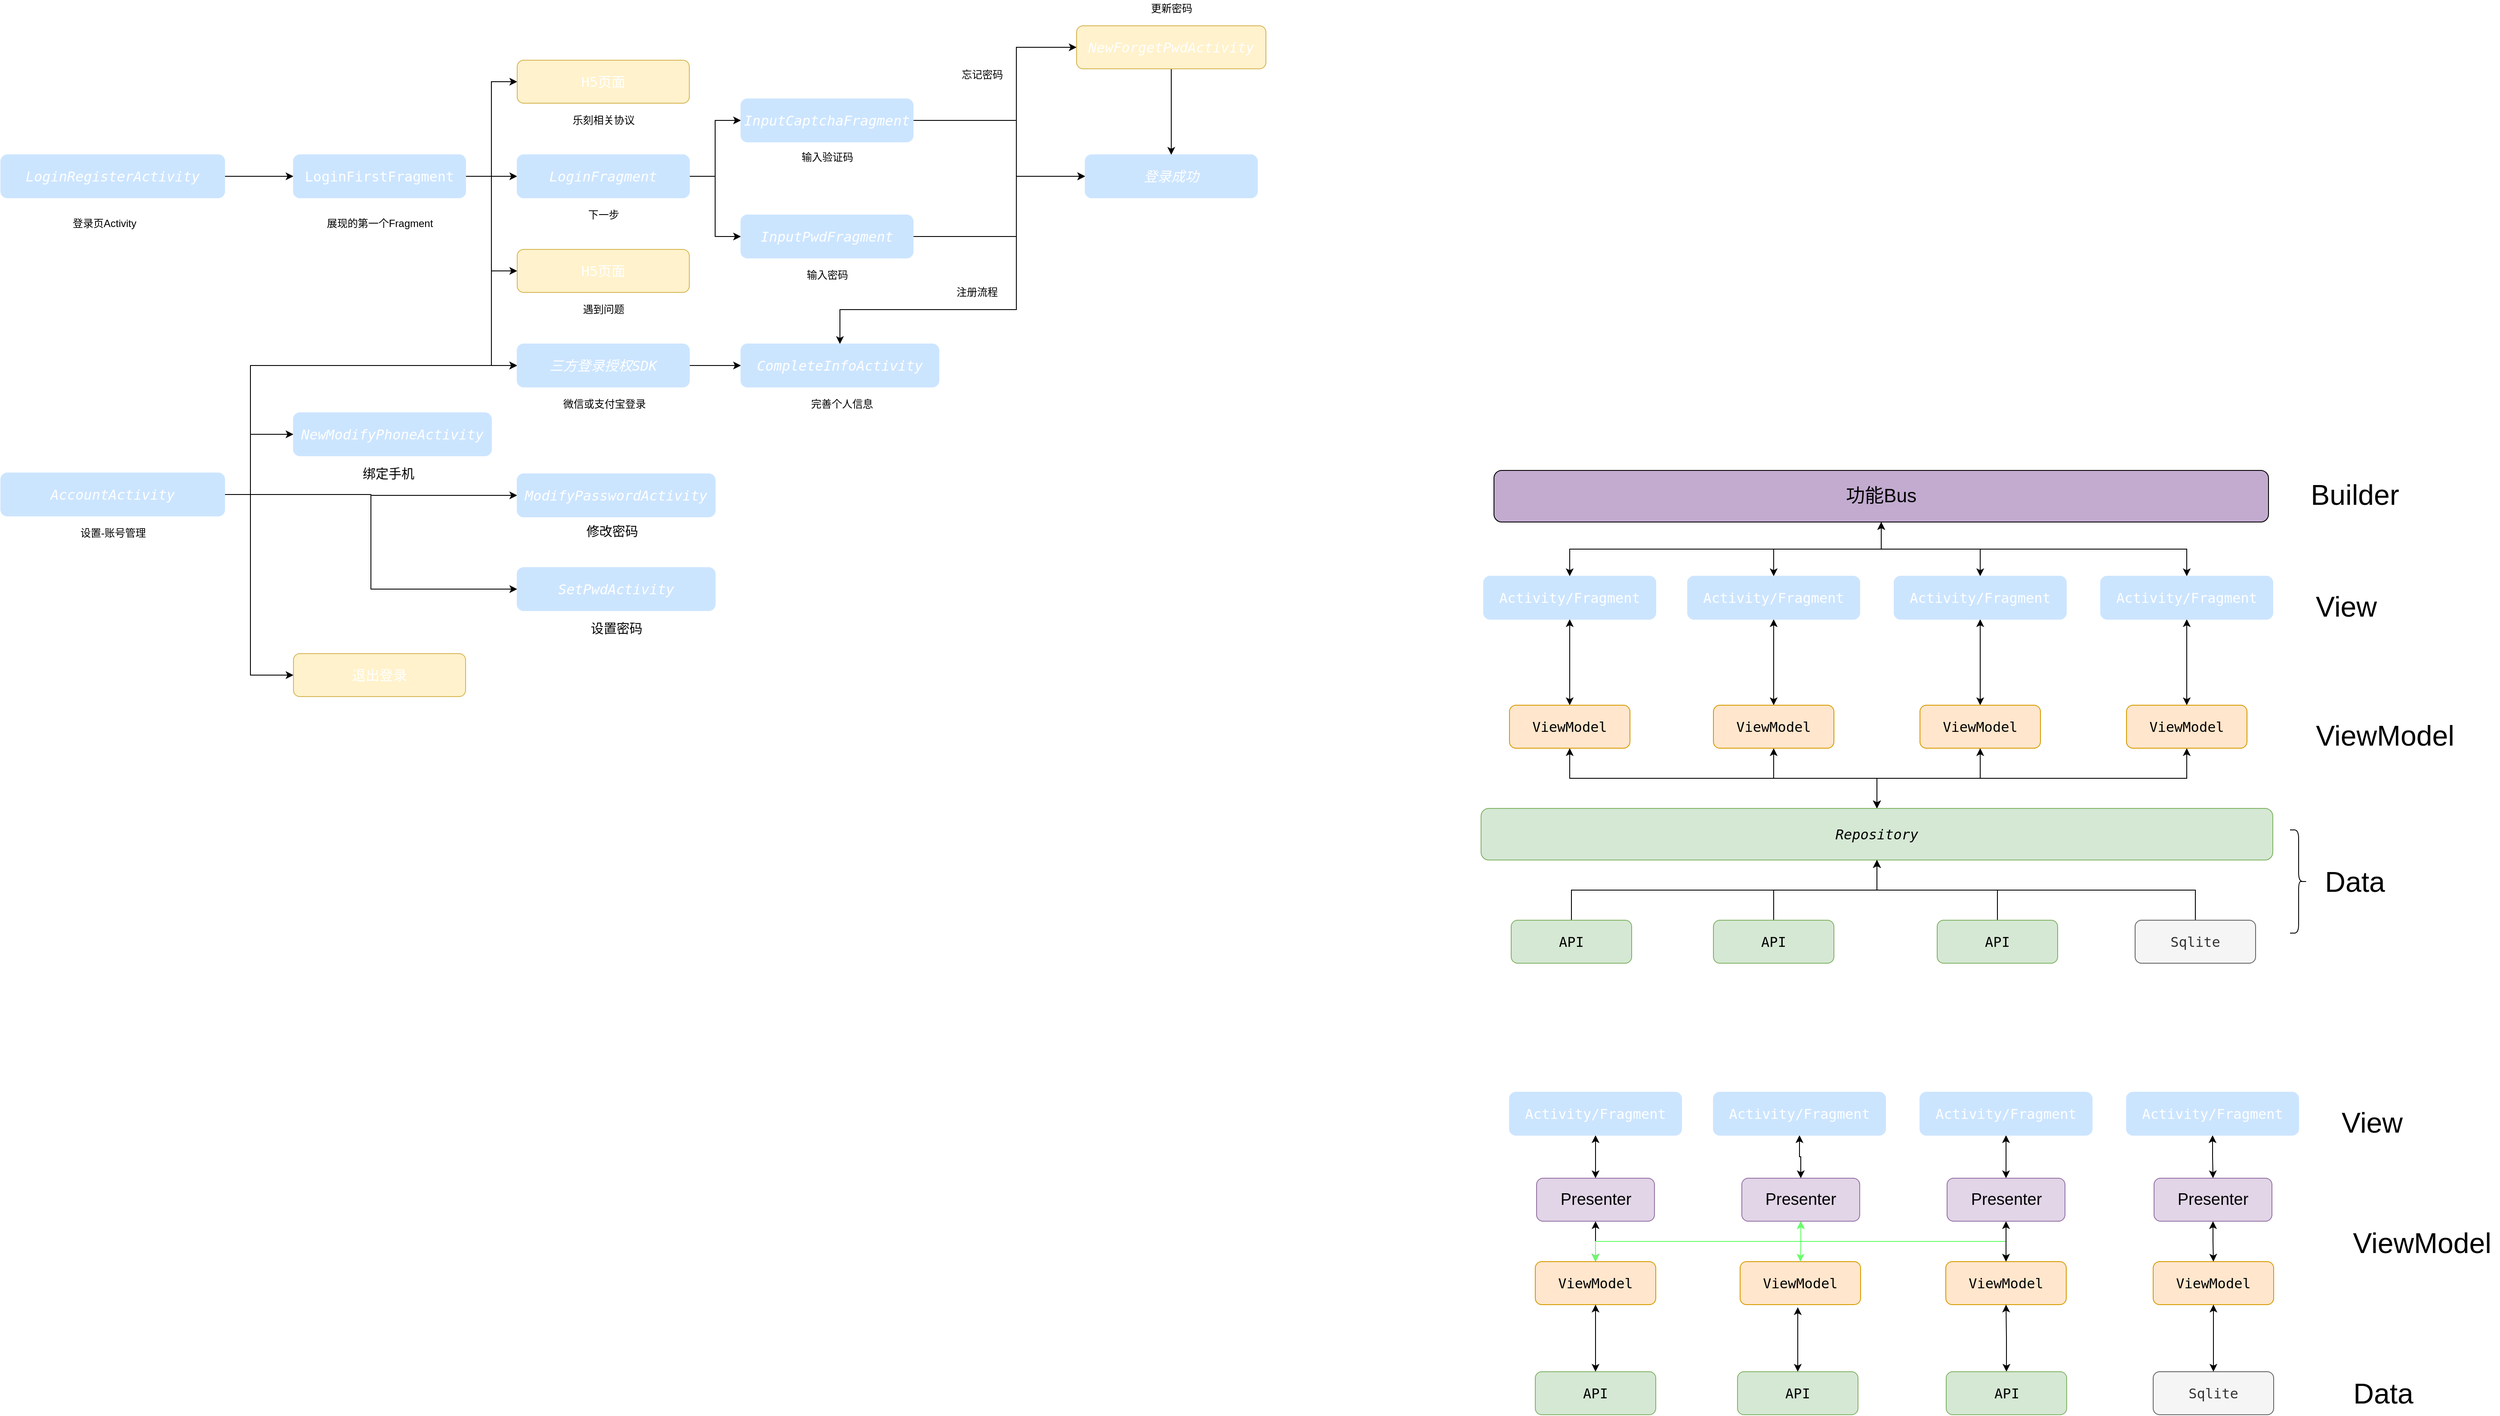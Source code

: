 <mxfile version="14.8.4" type="github">
  <diagram id="nYQA_SCFP9z7AsmTdMuE" name="第 1 页">
    <mxGraphModel dx="1977" dy="1288" grid="1" gridSize="10" guides="1" tooltips="1" connect="1" arrows="1" fold="1" page="1" pageScale="1" pageWidth="3300" pageHeight="2339" math="0" shadow="0">
      <root>
        <mxCell id="0" />
        <mxCell id="1" parent="0" />
        <mxCell id="pK-iJ0P--daHXMUOZHyA-3" style="edgeStyle=orthogonalEdgeStyle;rounded=0;orthogonalLoop=1;jettySize=auto;html=1;exitX=1;exitY=0.5;exitDx=0;exitDy=0;fontColor=#FFFFFF;" parent="1" source="pK-iJ0P--daHXMUOZHyA-1" target="pK-iJ0P--daHXMUOZHyA-2" edge="1">
          <mxGeometry relative="1" as="geometry" />
        </mxCell>
        <mxCell id="pK-iJ0P--daHXMUOZHyA-1" value="&lt;pre style=&quot;font-family: menlo, monospace; font-size: 12pt;&quot;&gt;&lt;span style=&quot;font-style: italic;&quot;&gt;LoginRegisterActivity&lt;/span&gt;&lt;/pre&gt;" style="rounded=1;whiteSpace=wrap;html=1;fillColor=#cce5ff;fontColor=#FFFFFF;labelBackgroundColor=none;strokeColor=#CCE5FF;" parent="1" vertex="1">
          <mxGeometry x="220" y="490" width="260" height="50" as="geometry" />
        </mxCell>
        <mxCell id="pK-iJ0P--daHXMUOZHyA-9" style="edgeStyle=orthogonalEdgeStyle;rounded=0;orthogonalLoop=1;jettySize=auto;html=1;exitX=1;exitY=0.5;exitDx=0;exitDy=0;entryX=0;entryY=0.5;entryDx=0;entryDy=0;fontColor=#000000;" parent="1" source="pK-iJ0P--daHXMUOZHyA-2" target="pK-iJ0P--daHXMUOZHyA-6" edge="1">
          <mxGeometry relative="1" as="geometry" />
        </mxCell>
        <mxCell id="pK-iJ0P--daHXMUOZHyA-10" style="edgeStyle=orthogonalEdgeStyle;rounded=0;orthogonalLoop=1;jettySize=auto;html=1;exitX=1;exitY=0.5;exitDx=0;exitDy=0;entryX=0;entryY=0.5;entryDx=0;entryDy=0;fontColor=#000000;" parent="1" source="pK-iJ0P--daHXMUOZHyA-2" target="pK-iJ0P--daHXMUOZHyA-7" edge="1">
          <mxGeometry relative="1" as="geometry" />
        </mxCell>
        <mxCell id="pK-iJ0P--daHXMUOZHyA-11" style="edgeStyle=orthogonalEdgeStyle;rounded=0;orthogonalLoop=1;jettySize=auto;html=1;exitX=1;exitY=0.5;exitDx=0;exitDy=0;entryX=0;entryY=0.5;entryDx=0;entryDy=0;fontColor=#000000;" parent="1" source="pK-iJ0P--daHXMUOZHyA-2" target="pK-iJ0P--daHXMUOZHyA-8" edge="1">
          <mxGeometry relative="1" as="geometry" />
        </mxCell>
        <mxCell id="pK-iJ0P--daHXMUOZHyA-42" style="edgeStyle=orthogonalEdgeStyle;rounded=0;orthogonalLoop=1;jettySize=auto;html=1;exitX=1;exitY=0.5;exitDx=0;exitDy=0;entryX=0;entryY=0.5;entryDx=0;entryDy=0;fontSize=15;fontColor=#000000;" parent="1" source="pK-iJ0P--daHXMUOZHyA-2" target="pK-iJ0P--daHXMUOZHyA-38" edge="1">
          <mxGeometry relative="1" as="geometry" />
        </mxCell>
        <mxCell id="pK-iJ0P--daHXMUOZHyA-2" value="&lt;pre style=&quot;font-family: menlo, monospace; font-size: 12pt;&quot;&gt;LoginFirstFragment&lt;/pre&gt;" style="rounded=1;whiteSpace=wrap;html=1;labelBackgroundColor=none;fontColor=#FFFFFF;fillColor=#CCE5FF;strokeColor=#CCE5FF;" parent="1" vertex="1">
          <mxGeometry x="560" y="490" width="200" height="50" as="geometry" />
        </mxCell>
        <mxCell id="pK-iJ0P--daHXMUOZHyA-4" value="&lt;font color=&quot;#000000&quot;&gt;登录页Activity&lt;/font&gt;" style="text;html=1;align=center;verticalAlign=middle;resizable=0;points=[];autosize=1;strokeColor=none;fontColor=#FFFFFF;" parent="1" vertex="1">
          <mxGeometry x="295" y="560" width="90" height="20" as="geometry" />
        </mxCell>
        <mxCell id="pK-iJ0P--daHXMUOZHyA-5" value="展现的第一个Fragment&lt;br&gt;" style="text;html=1;align=center;verticalAlign=middle;resizable=0;points=[];autosize=1;strokeColor=none;" parent="1" vertex="1">
          <mxGeometry x="590" y="560" width="140" height="20" as="geometry" />
        </mxCell>
        <mxCell id="pK-iJ0P--daHXMUOZHyA-6" value="&lt;pre style=&quot;font-family: &amp;#34;menlo&amp;#34; , monospace ; font-size: 12pt&quot;&gt;H5页面&lt;/pre&gt;" style="rounded=1;whiteSpace=wrap;html=1;fillColor=#fff2cc;strokeColor=#d6b656;labelBackgroundColor=none;fontColor=#FFFFFF;" parent="1" vertex="1">
          <mxGeometry x="820" y="380" width="200" height="50" as="geometry" />
        </mxCell>
        <mxCell id="pK-iJ0P--daHXMUOZHyA-20" style="edgeStyle=orthogonalEdgeStyle;rounded=0;orthogonalLoop=1;jettySize=auto;html=1;exitX=1;exitY=0.5;exitDx=0;exitDy=0;entryX=0;entryY=0.5;entryDx=0;entryDy=0;fontColor=#000000;" parent="1" source="pK-iJ0P--daHXMUOZHyA-7" target="pK-iJ0P--daHXMUOZHyA-18" edge="1">
          <mxGeometry relative="1" as="geometry" />
        </mxCell>
        <mxCell id="pK-iJ0P--daHXMUOZHyA-21" style="edgeStyle=orthogonalEdgeStyle;rounded=0;orthogonalLoop=1;jettySize=auto;html=1;exitX=1;exitY=0.5;exitDx=0;exitDy=0;entryX=0;entryY=0.5;entryDx=0;entryDy=0;fontColor=#000000;" parent="1" source="pK-iJ0P--daHXMUOZHyA-7" target="pK-iJ0P--daHXMUOZHyA-19" edge="1">
          <mxGeometry relative="1" as="geometry" />
        </mxCell>
        <mxCell id="pK-iJ0P--daHXMUOZHyA-7" value="&lt;pre style=&quot;font-family: &amp;#34;menlo&amp;#34; , monospace ; font-size: 12pt&quot;&gt;&lt;pre style=&quot;font-family: &amp;#34;menlo&amp;#34; , monospace ; font-size: 12pt&quot;&gt;&lt;span style=&quot;font-style: italic&quot;&gt;LoginFragment&lt;/span&gt;&lt;/pre&gt;&lt;/pre&gt;" style="rounded=1;whiteSpace=wrap;html=1;labelBackgroundColor=none;fontColor=#FFFFFF;fillColor=#CCE5FF;strokeColor=#CCE5FF;" parent="1" vertex="1">
          <mxGeometry x="820" y="490" width="200" height="50" as="geometry" />
        </mxCell>
        <mxCell id="pK-iJ0P--daHXMUOZHyA-8" value="&lt;pre style=&quot;font-family: &amp;#34;menlo&amp;#34; , monospace ; font-size: 12pt&quot;&gt;H5页面&lt;/pre&gt;" style="rounded=1;whiteSpace=wrap;html=1;fillColor=#fff2cc;strokeColor=#d6b656;labelBackgroundColor=none;fontColor=#FFFFFF;" parent="1" vertex="1">
          <mxGeometry x="820" y="600" width="200" height="50" as="geometry" />
        </mxCell>
        <mxCell id="pK-iJ0P--daHXMUOZHyA-12" value="乐刻相关协议" style="text;html=1;align=center;verticalAlign=middle;resizable=0;points=[];autosize=1;strokeColor=none;" parent="1" vertex="1">
          <mxGeometry x="875" y="440" width="90" height="20" as="geometry" />
        </mxCell>
        <mxCell id="pK-iJ0P--daHXMUOZHyA-13" value="下一步" style="text;html=1;align=center;verticalAlign=middle;resizable=0;points=[];autosize=1;strokeColor=none;" parent="1" vertex="1">
          <mxGeometry x="895" y="550" width="50" height="20" as="geometry" />
        </mxCell>
        <mxCell id="pK-iJ0P--daHXMUOZHyA-14" value="遇到问题" style="text;html=1;align=center;verticalAlign=middle;resizable=0;points=[];autosize=1;strokeColor=none;" parent="1" vertex="1">
          <mxGeometry x="890" y="660" width="60" height="20" as="geometry" />
        </mxCell>
        <mxCell id="pK-iJ0P--daHXMUOZHyA-27" style="edgeStyle=orthogonalEdgeStyle;rounded=0;orthogonalLoop=1;jettySize=auto;html=1;exitX=1;exitY=0.5;exitDx=0;exitDy=0;entryX=0;entryY=0.5;entryDx=0;entryDy=0;fontColor=#000000;" parent="1" source="pK-iJ0P--daHXMUOZHyA-18" target="pK-iJ0P--daHXMUOZHyA-26" edge="1">
          <mxGeometry relative="1" as="geometry">
            <Array as="points">
              <mxPoint x="1400" y="450" />
              <mxPoint x="1400" y="515" />
            </Array>
          </mxGeometry>
        </mxCell>
        <mxCell id="pK-iJ0P--daHXMUOZHyA-50" style="edgeStyle=orthogonalEdgeStyle;rounded=0;orthogonalLoop=1;jettySize=auto;html=1;exitX=1;exitY=0.5;exitDx=0;exitDy=0;fontSize=15;fontColor=#000000;" parent="1" source="pK-iJ0P--daHXMUOZHyA-18" target="pK-iJ0P--daHXMUOZHyA-46" edge="1">
          <mxGeometry relative="1" as="geometry">
            <Array as="points">
              <mxPoint x="1400" y="450" />
              <mxPoint x="1400" y="670" />
              <mxPoint x="1195" y="670" />
            </Array>
          </mxGeometry>
        </mxCell>
        <mxCell id="pK-iJ0P--daHXMUOZHyA-18" value="&lt;pre style=&quot;font-family: &amp;#34;menlo&amp;#34; , monospace ; font-size: 12pt&quot;&gt;&lt;pre style=&quot;font-family: &amp;#34;menlo&amp;#34; , monospace ; font-size: 12pt&quot;&gt;&lt;pre style=&quot;font-family: &amp;#34;menlo&amp;#34; , monospace ; font-size: 12pt&quot;&gt;&lt;span style=&quot;font-style: italic&quot;&gt;InputCaptchaFragment&lt;/span&gt;&lt;/pre&gt;&lt;/pre&gt;&lt;/pre&gt;" style="rounded=1;whiteSpace=wrap;html=1;labelBackgroundColor=none;fontColor=#FFFFFF;fillColor=#CCE5FF;strokeColor=#CCE5FF;" parent="1" vertex="1">
          <mxGeometry x="1080" y="425" width="200" height="50" as="geometry" />
        </mxCell>
        <mxCell id="pK-iJ0P--daHXMUOZHyA-28" style="edgeStyle=orthogonalEdgeStyle;rounded=0;orthogonalLoop=1;jettySize=auto;html=1;exitX=1;exitY=0.5;exitDx=0;exitDy=0;entryX=0;entryY=0.5;entryDx=0;entryDy=0;fontColor=#000000;" parent="1" source="pK-iJ0P--daHXMUOZHyA-19" target="pK-iJ0P--daHXMUOZHyA-26" edge="1">
          <mxGeometry relative="1" as="geometry">
            <Array as="points">
              <mxPoint x="1400" y="585" />
              <mxPoint x="1400" y="515" />
            </Array>
          </mxGeometry>
        </mxCell>
        <mxCell id="pK-iJ0P--daHXMUOZHyA-48" style="edgeStyle=orthogonalEdgeStyle;rounded=0;orthogonalLoop=1;jettySize=auto;html=1;exitX=1;exitY=0.5;exitDx=0;exitDy=0;entryX=0;entryY=0.5;entryDx=0;entryDy=0;fontSize=15;fontColor=#000000;" parent="1" source="pK-iJ0P--daHXMUOZHyA-19" target="pK-iJ0P--daHXMUOZHyA-31" edge="1">
          <mxGeometry relative="1" as="geometry">
            <Array as="points">
              <mxPoint x="1400" y="585" />
              <mxPoint x="1400" y="365" />
            </Array>
          </mxGeometry>
        </mxCell>
        <mxCell id="pK-iJ0P--daHXMUOZHyA-19" value="&lt;pre style=&quot;font-family: &amp;#34;menlo&amp;#34; , monospace ; font-size: 12pt&quot;&gt;&lt;pre style=&quot;font-family: &amp;#34;menlo&amp;#34; , monospace ; font-size: 12pt&quot;&gt;&lt;pre style=&quot;font-family: &amp;#34;menlo&amp;#34; , monospace ; font-size: 12pt&quot;&gt;&lt;span style=&quot;font-style: italic&quot;&gt;InputPwdFragment&lt;/span&gt;&lt;/pre&gt;&lt;/pre&gt;&lt;/pre&gt;" style="rounded=1;whiteSpace=wrap;html=1;labelBackgroundColor=none;fontColor=#FFFFFF;fillColor=#CCE5FF;strokeColor=#CCE5FF;" parent="1" vertex="1">
          <mxGeometry x="1080" y="560" width="200" height="50" as="geometry" />
        </mxCell>
        <mxCell id="pK-iJ0P--daHXMUOZHyA-22" value="输入验证码" style="text;html=1;align=center;verticalAlign=middle;resizable=0;points=[];autosize=1;strokeColor=none;" parent="1" vertex="1">
          <mxGeometry x="1140" y="483" width="80" height="20" as="geometry" />
        </mxCell>
        <mxCell id="pK-iJ0P--daHXMUOZHyA-23" value="输入密码" style="text;html=1;align=center;verticalAlign=middle;resizable=0;points=[];autosize=1;strokeColor=none;" parent="1" vertex="1">
          <mxGeometry x="1150" y="620" width="60" height="20" as="geometry" />
        </mxCell>
        <mxCell id="pK-iJ0P--daHXMUOZHyA-26" value="&lt;pre style=&quot;font-family: &amp;#34;menlo&amp;#34; , monospace ; font-size: 12pt&quot;&gt;&lt;pre style=&quot;font-family: &amp;#34;menlo&amp;#34; , monospace ; font-size: 12pt&quot;&gt;&lt;span style=&quot;font-style: italic&quot;&gt;登录成功&lt;/span&gt;&lt;/pre&gt;&lt;/pre&gt;" style="rounded=1;whiteSpace=wrap;html=1;labelBackgroundColor=none;fontColor=#FFFFFF;fillColor=#CCE5FF;strokeColor=#CCE5FF;" parent="1" vertex="1">
          <mxGeometry x="1480" y="490" width="200" height="50" as="geometry" />
        </mxCell>
        <mxCell id="pK-iJ0P--daHXMUOZHyA-30" value="忘记密码" style="text;html=1;align=center;verticalAlign=middle;resizable=0;points=[];autosize=1;strokeColor=none;fontColor=#000000;" parent="1" vertex="1">
          <mxGeometry x="1330" y="387" width="60" height="20" as="geometry" />
        </mxCell>
        <mxCell id="pK-iJ0P--daHXMUOZHyA-49" style="edgeStyle=orthogonalEdgeStyle;rounded=0;orthogonalLoop=1;jettySize=auto;html=1;exitX=0.5;exitY=1;exitDx=0;exitDy=0;fontSize=15;fontColor=#000000;" parent="1" source="pK-iJ0P--daHXMUOZHyA-31" target="pK-iJ0P--daHXMUOZHyA-26" edge="1">
          <mxGeometry relative="1" as="geometry" />
        </mxCell>
        <mxCell id="pK-iJ0P--daHXMUOZHyA-31" value="&lt;pre style=&quot;font-family: &amp;#34;menlo&amp;#34; , monospace ; font-size: 12pt&quot;&gt;&lt;pre style=&quot;font-family: &amp;#34;menlo&amp;#34; , monospace ; font-size: 12pt&quot;&gt;&lt;span style=&quot;font-style: italic&quot;&gt;NewForgetPwdActivity&lt;/span&gt;&lt;/pre&gt;&lt;/pre&gt;" style="rounded=1;whiteSpace=wrap;html=1;fillColor=#fff2cc;strokeColor=#d6b656;labelBackgroundColor=none;fontColor=#FFFFFF;" parent="1" vertex="1">
          <mxGeometry x="1470" y="340" width="220" height="50" as="geometry" />
        </mxCell>
        <mxCell id="pK-iJ0P--daHXMUOZHyA-33" value="更新密码" style="text;html=1;align=center;verticalAlign=middle;resizable=0;points=[];autosize=1;strokeColor=none;fontColor=#000000;" parent="1" vertex="1">
          <mxGeometry x="1550" y="310" width="60" height="20" as="geometry" />
        </mxCell>
        <mxCell id="pK-iJ0P--daHXMUOZHyA-44" style="edgeStyle=orthogonalEdgeStyle;rounded=0;orthogonalLoop=1;jettySize=auto;html=1;exitX=1;exitY=0.5;exitDx=0;exitDy=0;entryX=0;entryY=0.5;entryDx=0;entryDy=0;fontSize=15;fontColor=#000000;" parent="1" source="pK-iJ0P--daHXMUOZHyA-35" target="pK-iJ0P--daHXMUOZHyA-38" edge="1">
          <mxGeometry relative="1" as="geometry">
            <Array as="points">
              <mxPoint x="510" y="885" />
              <mxPoint x="510" y="735" />
            </Array>
          </mxGeometry>
        </mxCell>
        <mxCell id="pK-iJ0P--daHXMUOZHyA-45" style="edgeStyle=orthogonalEdgeStyle;rounded=0;orthogonalLoop=1;jettySize=auto;html=1;exitX=1;exitY=0.5;exitDx=0;exitDy=0;entryX=0;entryY=0.5;entryDx=0;entryDy=0;fontSize=15;fontColor=#000000;" parent="1" source="pK-iJ0P--daHXMUOZHyA-35" target="pK-iJ0P--daHXMUOZHyA-41" edge="1">
          <mxGeometry relative="1" as="geometry">
            <Array as="points">
              <mxPoint x="510" y="885" />
              <mxPoint x="510" y="815" />
            </Array>
          </mxGeometry>
        </mxCell>
        <mxCell id="pK-iJ0P--daHXMUOZHyA-56" style="edgeStyle=orthogonalEdgeStyle;rounded=0;orthogonalLoop=1;jettySize=auto;html=1;exitX=1;exitY=0.5;exitDx=0;exitDy=0;entryX=0;entryY=0.5;entryDx=0;entryDy=0;fontSize=15;fontColor=#000000;" parent="1" source="pK-iJ0P--daHXMUOZHyA-35" target="pK-iJ0P--daHXMUOZHyA-53" edge="1">
          <mxGeometry relative="1" as="geometry" />
        </mxCell>
        <mxCell id="pK-iJ0P--daHXMUOZHyA-57" style="edgeStyle=orthogonalEdgeStyle;rounded=0;orthogonalLoop=1;jettySize=auto;html=1;exitX=1;exitY=0.5;exitDx=0;exitDy=0;entryX=0;entryY=0.5;entryDx=0;entryDy=0;fontSize=15;fontColor=#000000;" parent="1" source="pK-iJ0P--daHXMUOZHyA-35" target="pK-iJ0P--daHXMUOZHyA-54" edge="1">
          <mxGeometry relative="1" as="geometry" />
        </mxCell>
        <mxCell id="pK-iJ0P--daHXMUOZHyA-62" style="edgeStyle=orthogonalEdgeStyle;rounded=0;orthogonalLoop=1;jettySize=auto;html=1;exitX=1;exitY=0.5;exitDx=0;exitDy=0;entryX=0;entryY=0.5;entryDx=0;entryDy=0;fontSize=15;fontColor=#000000;" parent="1" source="pK-iJ0P--daHXMUOZHyA-35" target="pK-iJ0P--daHXMUOZHyA-61" edge="1">
          <mxGeometry relative="1" as="geometry">
            <Array as="points">
              <mxPoint x="510" y="885" />
              <mxPoint x="510" y="1095" />
            </Array>
          </mxGeometry>
        </mxCell>
        <mxCell id="pK-iJ0P--daHXMUOZHyA-35" value="&lt;pre style=&quot;font-family: &amp;#34;menlo&amp;#34; , monospace ; font-size: 12pt&quot;&gt;&lt;pre style=&quot;font-family: &amp;#34;menlo&amp;#34; , monospace ; font-size: 12pt&quot;&gt;&lt;span style=&quot;font-style: italic&quot;&gt;AccountActivity&lt;/span&gt;&lt;/pre&gt;&lt;/pre&gt;" style="rounded=1;whiteSpace=wrap;html=1;fillColor=#cce5ff;fontColor=#FFFFFF;labelBackgroundColor=none;strokeColor=#CCE5FF;" parent="1" vertex="1">
          <mxGeometry x="220" y="860" width="260" height="50" as="geometry" />
        </mxCell>
        <mxCell id="pK-iJ0P--daHXMUOZHyA-37" value="&lt;font color=&quot;#000000&quot;&gt;设置-账号管理&lt;/font&gt;" style="text;html=1;align=center;verticalAlign=middle;resizable=0;points=[];autosize=1;strokeColor=none;fontColor=#FFFFFF;" parent="1" vertex="1">
          <mxGeometry x="305" y="920" width="90" height="20" as="geometry" />
        </mxCell>
        <mxCell id="pK-iJ0P--daHXMUOZHyA-47" style="edgeStyle=orthogonalEdgeStyle;rounded=0;orthogonalLoop=1;jettySize=auto;html=1;exitX=1;exitY=0.5;exitDx=0;exitDy=0;entryX=0;entryY=0.5;entryDx=0;entryDy=0;fontSize=15;fontColor=#000000;" parent="1" source="pK-iJ0P--daHXMUOZHyA-38" target="pK-iJ0P--daHXMUOZHyA-46" edge="1">
          <mxGeometry relative="1" as="geometry" />
        </mxCell>
        <mxCell id="pK-iJ0P--daHXMUOZHyA-38" value="&lt;pre style=&quot;font-family: &amp;#34;menlo&amp;#34; , monospace ; font-size: 12pt&quot;&gt;&lt;pre style=&quot;font-family: &amp;#34;menlo&amp;#34; , monospace ; font-size: 12pt&quot;&gt;&lt;pre style=&quot;font-family: &amp;#34;menlo&amp;#34; , monospace ; font-size: 12pt&quot;&gt;&lt;i&gt;三方登录授权SDK&lt;/i&gt;&lt;/pre&gt;&lt;/pre&gt;&lt;/pre&gt;" style="rounded=1;whiteSpace=wrap;html=1;labelBackgroundColor=none;fontColor=#FFFFFF;fillColor=#CCE5FF;strokeColor=#CCE5FF;" parent="1" vertex="1">
          <mxGeometry x="820" y="710" width="200" height="50" as="geometry" />
        </mxCell>
        <mxCell id="pK-iJ0P--daHXMUOZHyA-41" value="&lt;pre style=&quot;font-family: &amp;#34;menlo&amp;#34; , monospace ; font-size: 12pt&quot;&gt;&lt;pre style=&quot;font-family: &amp;#34;menlo&amp;#34; , monospace ; font-size: 12pt&quot;&gt;&lt;pre style=&quot;font-family: &amp;#34;menlo&amp;#34; , monospace ; font-size: 12pt&quot;&gt;&lt;span style=&quot;font-style: italic&quot;&gt;NewModifyPhoneActivity&lt;/span&gt;&lt;/pre&gt;&lt;/pre&gt;&lt;/pre&gt;" style="rounded=1;whiteSpace=wrap;html=1;labelBackgroundColor=none;fontColor=#FFFFFF;fillColor=#CCE5FF;strokeColor=#CCE5FF;" parent="1" vertex="1">
          <mxGeometry x="560" y="790" width="230" height="50" as="geometry" />
        </mxCell>
        <mxCell id="pK-iJ0P--daHXMUOZHyA-43" value="微信或支付宝登录" style="text;html=1;align=center;verticalAlign=middle;resizable=0;points=[];autosize=1;strokeColor=none;" parent="1" vertex="1">
          <mxGeometry x="866" y="770" width="110" height="20" as="geometry" />
        </mxCell>
        <mxCell id="pK-iJ0P--daHXMUOZHyA-46" value="&lt;pre style=&quot;font-family: &amp;#34;menlo&amp;#34; , monospace ; font-size: 12pt&quot;&gt;&lt;pre style=&quot;font-family: &amp;#34;menlo&amp;#34; , monospace ; font-size: 12pt&quot;&gt;&lt;pre style=&quot;font-family: &amp;#34;menlo&amp;#34; , monospace ; font-size: 12pt&quot;&gt;&lt;pre style=&quot;font-family: &amp;#34;menlo&amp;#34; , monospace ; font-size: 12pt&quot;&gt;&lt;span style=&quot;font-style: italic&quot;&gt;CompleteInfoActivity&lt;/span&gt;&lt;/pre&gt;&lt;/pre&gt;&lt;/pre&gt;&lt;/pre&gt;" style="rounded=1;whiteSpace=wrap;html=1;labelBackgroundColor=none;fontColor=#FFFFFF;fillColor=#CCE5FF;strokeColor=#CCE5FF;" parent="1" vertex="1">
          <mxGeometry x="1080" y="710" width="230" height="50" as="geometry" />
        </mxCell>
        <mxCell id="pK-iJ0P--daHXMUOZHyA-51" value="注册流程" style="text;html=1;align=center;verticalAlign=middle;resizable=0;points=[];autosize=1;strokeColor=none;" parent="1" vertex="1">
          <mxGeometry x="1324" y="640" width="60" height="20" as="geometry" />
        </mxCell>
        <mxCell id="pK-iJ0P--daHXMUOZHyA-52" value="完善个人信息" style="text;html=1;align=center;verticalAlign=middle;resizable=0;points=[];autosize=1;strokeColor=none;" parent="1" vertex="1">
          <mxGeometry x="1152" y="770" width="90" height="20" as="geometry" />
        </mxCell>
        <mxCell id="pK-iJ0P--daHXMUOZHyA-53" value="&lt;pre style=&quot;font-family: &amp;#34;menlo&amp;#34; , monospace ; font-size: 12pt&quot;&gt;&lt;pre style=&quot;font-family: &amp;#34;menlo&amp;#34; , monospace ; font-size: 12pt&quot;&gt;&lt;pre style=&quot;font-family: &amp;#34;menlo&amp;#34; , monospace ; font-size: 12pt&quot;&gt;&lt;pre style=&quot;font-family: &amp;#34;menlo&amp;#34; , monospace ; font-size: 12pt&quot;&gt;&lt;span style=&quot;font-style: italic&quot;&gt;ModifyPasswordActivity&lt;/span&gt;&lt;/pre&gt;&lt;/pre&gt;&lt;/pre&gt;&lt;/pre&gt;" style="rounded=1;whiteSpace=wrap;html=1;labelBackgroundColor=none;fontColor=#FFFFFF;fillColor=#CCE5FF;strokeColor=#CCE5FF;" parent="1" vertex="1">
          <mxGeometry x="820" y="861" width="230" height="50" as="geometry" />
        </mxCell>
        <mxCell id="pK-iJ0P--daHXMUOZHyA-54" value="&lt;pre style=&quot;font-family: &amp;#34;menlo&amp;#34; , monospace ; font-size: 12pt&quot;&gt;&lt;pre style=&quot;font-family: &amp;#34;menlo&amp;#34; , monospace ; font-size: 12pt&quot;&gt;&lt;pre style=&quot;font-family: &amp;#34;menlo&amp;#34; , monospace ; font-size: 12pt&quot;&gt;&lt;pre style=&quot;font-family: &amp;#34;menlo&amp;#34; , monospace ; font-size: 12pt&quot;&gt;&lt;span style=&quot;font-style: italic&quot;&gt;SetPwdActivity&lt;/span&gt;&lt;/pre&gt;&lt;/pre&gt;&lt;/pre&gt;&lt;/pre&gt;" style="rounded=1;whiteSpace=wrap;html=1;labelBackgroundColor=none;fontColor=#FFFFFF;fillColor=#CCE5FF;strokeColor=#CCE5FF;" parent="1" vertex="1">
          <mxGeometry x="820" y="970" width="230" height="50" as="geometry" />
        </mxCell>
        <mxCell id="pK-iJ0P--daHXMUOZHyA-58" value="修改密码" style="text;html=1;align=center;verticalAlign=middle;resizable=0;points=[];autosize=1;strokeColor=none;fontSize=15;fontColor=#000000;" parent="1" vertex="1">
          <mxGeometry x="890" y="917" width="80" height="20" as="geometry" />
        </mxCell>
        <mxCell id="pK-iJ0P--daHXMUOZHyA-59" value="设置密码" style="text;html=1;align=center;verticalAlign=middle;resizable=0;points=[];autosize=1;strokeColor=none;fontSize=15;fontColor=#000000;" parent="1" vertex="1">
          <mxGeometry x="895" y="1030" width="80" height="20" as="geometry" />
        </mxCell>
        <mxCell id="pK-iJ0P--daHXMUOZHyA-60" value="绑定手机" style="text;html=1;align=center;verticalAlign=middle;resizable=0;points=[];autosize=1;strokeColor=none;fontSize=15;fontColor=#000000;" parent="1" vertex="1">
          <mxGeometry x="630" y="850" width="80" height="20" as="geometry" />
        </mxCell>
        <mxCell id="pK-iJ0P--daHXMUOZHyA-61" value="&lt;pre style=&quot;font-family: &amp;#34;menlo&amp;#34; , monospace ; font-size: 12pt&quot;&gt;退出登录&lt;/pre&gt;" style="rounded=1;whiteSpace=wrap;html=1;fillColor=#fff2cc;strokeColor=#d6b656;labelBackgroundColor=none;fontColor=#FFFFFF;" parent="1" vertex="1">
          <mxGeometry x="560" y="1070" width="200" height="50" as="geometry" />
        </mxCell>
        <mxCell id="swmCxyYWp5-1yYj6oShY-10" style="edgeStyle=orthogonalEdgeStyle;rounded=0;orthogonalLoop=1;jettySize=auto;html=1;exitX=0.5;exitY=1;exitDx=0;exitDy=0;entryX=0.5;entryY=0;entryDx=0;entryDy=0;startArrow=classic;startFill=1;" edge="1" parent="1" source="swmCxyYWp5-1yYj6oShY-1" target="swmCxyYWp5-1yYj6oShY-6">
          <mxGeometry relative="1" as="geometry" />
        </mxCell>
        <mxCell id="swmCxyYWp5-1yYj6oShY-102" value="" style="edgeStyle=orthogonalEdgeStyle;rounded=0;orthogonalLoop=1;jettySize=auto;html=1;startArrow=classic;startFill=1;strokeColor=#000000;" edge="1" parent="1" source="swmCxyYWp5-1yYj6oShY-1" target="swmCxyYWp5-1yYj6oShY-100">
          <mxGeometry relative="1" as="geometry" />
        </mxCell>
        <mxCell id="swmCxyYWp5-1yYj6oShY-1" value="&lt;pre style=&quot;font-family: &amp;#34;menlo&amp;#34; , monospace ; font-size: 12pt&quot;&gt;&lt;pre style=&quot;font-family: &amp;#34;menlo&amp;#34; , monospace ; font-size: 12pt&quot;&gt;Activity/Fragment&lt;/pre&gt;&lt;/pre&gt;" style="rounded=1;whiteSpace=wrap;html=1;labelBackgroundColor=none;fontColor=#FFFFFF;fillColor=#CCE5FF;strokeColor=#CCE5FF;" vertex="1" parent="1">
          <mxGeometry x="2180" y="980" width="200" height="50" as="geometry" />
        </mxCell>
        <mxCell id="swmCxyYWp5-1yYj6oShY-12" style="edgeStyle=orthogonalEdgeStyle;rounded=0;orthogonalLoop=1;jettySize=auto;html=1;exitX=0.5;exitY=1;exitDx=0;exitDy=0;startArrow=classic;startFill=1;" edge="1" parent="1" source="swmCxyYWp5-1yYj6oShY-2" target="swmCxyYWp5-1yYj6oShY-8">
          <mxGeometry relative="1" as="geometry" />
        </mxCell>
        <mxCell id="swmCxyYWp5-1yYj6oShY-104" value="" style="edgeStyle=orthogonalEdgeStyle;rounded=0;orthogonalLoop=1;jettySize=auto;html=1;startArrow=classic;startFill=1;strokeColor=#000000;endArrow=none;endFill=0;" edge="1" parent="1" source="swmCxyYWp5-1yYj6oShY-2" target="swmCxyYWp5-1yYj6oShY-100">
          <mxGeometry relative="1" as="geometry" />
        </mxCell>
        <mxCell id="swmCxyYWp5-1yYj6oShY-2" value="&lt;pre style=&quot;font-family: &amp;#34;menlo&amp;#34; , monospace ; font-size: 12pt&quot;&gt;&lt;pre style=&quot;font-family: &amp;#34;menlo&amp;#34; , monospace ; font-size: 12pt&quot;&gt;Activity/Fragment&lt;/pre&gt;&lt;/pre&gt;" style="rounded=1;whiteSpace=wrap;html=1;labelBackgroundColor=none;fontColor=#FFFFFF;fillColor=#CCE5FF;strokeColor=#CCE5FF;" vertex="1" parent="1">
          <mxGeometry x="2660" y="980" width="200" height="50" as="geometry" />
        </mxCell>
        <mxCell id="swmCxyYWp5-1yYj6oShY-9" style="edgeStyle=orthogonalEdgeStyle;rounded=0;orthogonalLoop=1;jettySize=auto;html=1;exitX=0.5;exitY=1;exitDx=0;exitDy=0;entryX=0.5;entryY=0;entryDx=0;entryDy=0;startArrow=classic;startFill=1;" edge="1" parent="1" source="swmCxyYWp5-1yYj6oShY-3" target="swmCxyYWp5-1yYj6oShY-5">
          <mxGeometry relative="1" as="geometry" />
        </mxCell>
        <mxCell id="swmCxyYWp5-1yYj6oShY-101" value="" style="edgeStyle=orthogonalEdgeStyle;rounded=0;orthogonalLoop=1;jettySize=auto;html=1;startArrow=classic;startFill=1;strokeColor=#000000;" edge="1" parent="1" source="swmCxyYWp5-1yYj6oShY-3" target="swmCxyYWp5-1yYj6oShY-100">
          <mxGeometry relative="1" as="geometry" />
        </mxCell>
        <mxCell id="swmCxyYWp5-1yYj6oShY-3" value="&lt;pre style=&quot;font-family: &amp;#34;menlo&amp;#34; , monospace ; font-size: 12pt&quot;&gt;&lt;pre style=&quot;font-family: &amp;#34;menlo&amp;#34; , monospace ; font-size: 12pt&quot;&gt;Activity/Fragment&lt;/pre&gt;&lt;/pre&gt;" style="rounded=1;whiteSpace=wrap;html=1;labelBackgroundColor=none;fontColor=#FFFFFF;fillColor=#CCE5FF;strokeColor=#CCE5FF;" vertex="1" parent="1">
          <mxGeometry x="1943" y="980" width="200" height="50" as="geometry" />
        </mxCell>
        <mxCell id="swmCxyYWp5-1yYj6oShY-11" style="edgeStyle=orthogonalEdgeStyle;rounded=0;orthogonalLoop=1;jettySize=auto;html=1;exitX=0.5;exitY=1;exitDx=0;exitDy=0;entryX=0.5;entryY=0;entryDx=0;entryDy=0;startArrow=classic;startFill=1;" edge="1" parent="1" source="swmCxyYWp5-1yYj6oShY-4" target="swmCxyYWp5-1yYj6oShY-7">
          <mxGeometry relative="1" as="geometry" />
        </mxCell>
        <mxCell id="swmCxyYWp5-1yYj6oShY-103" value="" style="edgeStyle=orthogonalEdgeStyle;rounded=0;orthogonalLoop=1;jettySize=auto;html=1;startArrow=classic;startFill=1;strokeColor=#000000;endArrow=none;endFill=0;" edge="1" parent="1" source="swmCxyYWp5-1yYj6oShY-4" target="swmCxyYWp5-1yYj6oShY-100">
          <mxGeometry relative="1" as="geometry" />
        </mxCell>
        <mxCell id="swmCxyYWp5-1yYj6oShY-4" value="&lt;pre style=&quot;font-family: &amp;#34;menlo&amp;#34; , monospace ; font-size: 12pt&quot;&gt;&lt;pre style=&quot;font-family: &amp;#34;menlo&amp;#34; , monospace ; font-size: 12pt&quot;&gt;Activity/Fragment&lt;/pre&gt;&lt;/pre&gt;" style="rounded=1;whiteSpace=wrap;html=1;labelBackgroundColor=none;fontColor=#FFFFFF;fillColor=#CCE5FF;strokeColor=#CCE5FF;" vertex="1" parent="1">
          <mxGeometry x="2420" y="980" width="200" height="50" as="geometry" />
        </mxCell>
        <mxCell id="swmCxyYWp5-1yYj6oShY-15" style="edgeStyle=orthogonalEdgeStyle;rounded=0;orthogonalLoop=1;jettySize=auto;html=1;exitX=0.5;exitY=1;exitDx=0;exitDy=0;startArrow=classic;startFill=1;" edge="1" parent="1" source="swmCxyYWp5-1yYj6oShY-5" target="swmCxyYWp5-1yYj6oShY-13">
          <mxGeometry relative="1" as="geometry" />
        </mxCell>
        <mxCell id="swmCxyYWp5-1yYj6oShY-5" value="&lt;pre style=&quot;font-family: &amp;#34;menlo&amp;#34; , monospace ; font-size: 12pt&quot;&gt;&lt;pre style=&quot;font-family: &amp;#34;menlo&amp;#34; , monospace ; font-size: 12pt&quot;&gt;ViewModel&lt;/pre&gt;&lt;/pre&gt;" style="rounded=1;whiteSpace=wrap;html=1;labelBackgroundColor=none;fillColor=#ffe6cc;strokeColor=#d79b00;" vertex="1" parent="1">
          <mxGeometry x="1973" y="1130" width="140" height="50" as="geometry" />
        </mxCell>
        <mxCell id="swmCxyYWp5-1yYj6oShY-17" style="edgeStyle=orthogonalEdgeStyle;rounded=0;orthogonalLoop=1;jettySize=auto;html=1;exitX=0.5;exitY=1;exitDx=0;exitDy=0;entryX=0.5;entryY=0;entryDx=0;entryDy=0;startArrow=classic;startFill=1;" edge="1" parent="1" source="swmCxyYWp5-1yYj6oShY-6" target="swmCxyYWp5-1yYj6oShY-13">
          <mxGeometry relative="1" as="geometry" />
        </mxCell>
        <mxCell id="swmCxyYWp5-1yYj6oShY-6" value="&lt;pre style=&quot;font-family: &amp;#34;menlo&amp;#34; , monospace ; font-size: 12pt&quot;&gt;&lt;pre style=&quot;font-family: &amp;#34;menlo&amp;#34; , monospace ; font-size: 12pt&quot;&gt;ViewModel&lt;/pre&gt;&lt;/pre&gt;" style="rounded=1;whiteSpace=wrap;html=1;labelBackgroundColor=none;fillColor=#ffe6cc;strokeColor=#d79b00;" vertex="1" parent="1">
          <mxGeometry x="2210" y="1130" width="140" height="50" as="geometry" />
        </mxCell>
        <mxCell id="swmCxyYWp5-1yYj6oShY-19" style="edgeStyle=orthogonalEdgeStyle;rounded=0;orthogonalLoop=1;jettySize=auto;html=1;exitX=0.5;exitY=1;exitDx=0;exitDy=0;entryX=0.5;entryY=0;entryDx=0;entryDy=0;startArrow=classic;startFill=1;" edge="1" parent="1" source="swmCxyYWp5-1yYj6oShY-7" target="swmCxyYWp5-1yYj6oShY-13">
          <mxGeometry relative="1" as="geometry" />
        </mxCell>
        <mxCell id="swmCxyYWp5-1yYj6oShY-7" value="&lt;pre style=&quot;font-family: &amp;#34;menlo&amp;#34; , monospace ; font-size: 12pt&quot;&gt;&lt;pre style=&quot;font-family: &amp;#34;menlo&amp;#34; , monospace ; font-size: 12pt&quot;&gt;ViewModel&lt;/pre&gt;&lt;/pre&gt;" style="rounded=1;whiteSpace=wrap;html=1;labelBackgroundColor=none;fillColor=#ffe6cc;strokeColor=#d79b00;" vertex="1" parent="1">
          <mxGeometry x="2450" y="1130" width="140" height="50" as="geometry" />
        </mxCell>
        <mxCell id="swmCxyYWp5-1yYj6oShY-20" style="edgeStyle=orthogonalEdgeStyle;rounded=0;orthogonalLoop=1;jettySize=auto;html=1;exitX=0.5;exitY=1;exitDx=0;exitDy=0;entryX=0.5;entryY=0;entryDx=0;entryDy=0;startArrow=classic;startFill=1;" edge="1" parent="1" source="swmCxyYWp5-1yYj6oShY-8" target="swmCxyYWp5-1yYj6oShY-13">
          <mxGeometry relative="1" as="geometry" />
        </mxCell>
        <mxCell id="swmCxyYWp5-1yYj6oShY-8" value="&lt;pre style=&quot;font-family: &amp;#34;menlo&amp;#34; , monospace ; font-size: 12pt&quot;&gt;&lt;pre style=&quot;font-family: &amp;#34;menlo&amp;#34; , monospace ; font-size: 12pt&quot;&gt;ViewModel&lt;/pre&gt;&lt;/pre&gt;" style="rounded=1;whiteSpace=wrap;html=1;labelBackgroundColor=none;fillColor=#ffe6cc;strokeColor=#d79b00;" vertex="1" parent="1">
          <mxGeometry x="2690" y="1130" width="140" height="50" as="geometry" />
        </mxCell>
        <mxCell id="swmCxyYWp5-1yYj6oShY-13" value="&lt;pre style=&quot;font-family: &amp;#34;menlo&amp;#34; , monospace ; font-size: 12pt&quot;&gt;&lt;span style=&quot;font-style: italic&quot;&gt;Repository&lt;/span&gt;&lt;/pre&gt;" style="rounded=1;whiteSpace=wrap;html=1;fillColor=#d5e8d4;strokeColor=#82b366;" vertex="1" parent="1">
          <mxGeometry x="1940" y="1250" width="920" height="60" as="geometry" />
        </mxCell>
        <mxCell id="swmCxyYWp5-1yYj6oShY-35" style="edgeStyle=orthogonalEdgeStyle;rounded=0;orthogonalLoop=1;jettySize=auto;html=1;exitX=0.5;exitY=0;exitDx=0;exitDy=0;entryX=0.5;entryY=1;entryDx=0;entryDy=0;" edge="1" parent="1" source="swmCxyYWp5-1yYj6oShY-22" target="swmCxyYWp5-1yYj6oShY-13">
          <mxGeometry relative="1" as="geometry" />
        </mxCell>
        <mxCell id="swmCxyYWp5-1yYj6oShY-22" value="&lt;pre style=&quot;font-family: &amp;#34;menlo&amp;#34; , monospace ; font-size: 12pt&quot;&gt;&lt;pre style=&quot;font-family: &amp;#34;menlo&amp;#34; , monospace ; font-size: 12pt&quot;&gt;API&lt;/pre&gt;&lt;/pre&gt;" style="rounded=1;whiteSpace=wrap;html=1;labelBackgroundColor=none;fillColor=#d5e8d4;strokeColor=#82b366;" vertex="1" parent="1">
          <mxGeometry x="2210" y="1380" width="140" height="50" as="geometry" />
        </mxCell>
        <mxCell id="swmCxyYWp5-1yYj6oShY-33" style="edgeStyle=orthogonalEdgeStyle;rounded=0;orthogonalLoop=1;jettySize=auto;html=1;exitX=0.5;exitY=0;exitDx=0;exitDy=0;" edge="1" parent="1" source="swmCxyYWp5-1yYj6oShY-26" target="swmCxyYWp5-1yYj6oShY-13">
          <mxGeometry relative="1" as="geometry" />
        </mxCell>
        <mxCell id="swmCxyYWp5-1yYj6oShY-26" value="&lt;pre style=&quot;font-family: &amp;#34;menlo&amp;#34; , monospace ; font-size: 12pt&quot;&gt;&lt;pre style=&quot;font-family: &amp;#34;menlo&amp;#34; , monospace ; font-size: 12pt&quot;&gt;API&lt;/pre&gt;&lt;/pre&gt;" style="rounded=1;whiteSpace=wrap;html=1;labelBackgroundColor=none;fillColor=#d5e8d4;strokeColor=#82b366;" vertex="1" parent="1">
          <mxGeometry x="1975" y="1380" width="140" height="50" as="geometry" />
        </mxCell>
        <mxCell id="swmCxyYWp5-1yYj6oShY-38" style="edgeStyle=orthogonalEdgeStyle;rounded=0;orthogonalLoop=1;jettySize=auto;html=1;exitX=0.5;exitY=0;exitDx=0;exitDy=0;entryX=0.5;entryY=1;entryDx=0;entryDy=0;" edge="1" parent="1" source="swmCxyYWp5-1yYj6oShY-27" target="swmCxyYWp5-1yYj6oShY-13">
          <mxGeometry relative="1" as="geometry" />
        </mxCell>
        <mxCell id="swmCxyYWp5-1yYj6oShY-27" value="&lt;pre style=&quot;font-family: &amp;#34;menlo&amp;#34; , monospace ; font-size: 12pt&quot;&gt;&lt;pre style=&quot;font-family: &amp;#34;menlo&amp;#34; , monospace ; font-size: 12pt&quot;&gt;API&lt;/pre&gt;&lt;/pre&gt;" style="rounded=1;whiteSpace=wrap;html=1;labelBackgroundColor=none;fillColor=#d5e8d4;strokeColor=#82b366;" vertex="1" parent="1">
          <mxGeometry x="2470" y="1380" width="140" height="50" as="geometry" />
        </mxCell>
        <mxCell id="swmCxyYWp5-1yYj6oShY-36" style="edgeStyle=orthogonalEdgeStyle;rounded=0;orthogonalLoop=1;jettySize=auto;html=1;exitX=0.5;exitY=0;exitDx=0;exitDy=0;entryX=0.5;entryY=1;entryDx=0;entryDy=0;" edge="1" parent="1" source="swmCxyYWp5-1yYj6oShY-28" target="swmCxyYWp5-1yYj6oShY-13">
          <mxGeometry relative="1" as="geometry" />
        </mxCell>
        <mxCell id="swmCxyYWp5-1yYj6oShY-28" value="&lt;pre style=&quot;font-family: &amp;#34;menlo&amp;#34; , monospace ; font-size: 12pt&quot;&gt;&lt;pre style=&quot;font-family: &amp;#34;menlo&amp;#34; , monospace ; font-size: 12pt&quot;&gt;Sqlite&lt;/pre&gt;&lt;/pre&gt;" style="rounded=1;whiteSpace=wrap;html=1;labelBackgroundColor=none;fillColor=#f5f5f5;strokeColor=#666666;fontColor=#333333;" vertex="1" parent="1">
          <mxGeometry x="2700" y="1380" width="140" height="50" as="geometry" />
        </mxCell>
        <mxCell id="swmCxyYWp5-1yYj6oShY-39" value="&lt;font style=&quot;font-size: 33px&quot;&gt;View&lt;/font&gt;" style="text;html=1;align=center;verticalAlign=middle;resizable=0;points=[];autosize=1;strokeColor=none;" vertex="1" parent="1">
          <mxGeometry x="2900" y="1000" width="90" height="30" as="geometry" />
        </mxCell>
        <mxCell id="swmCxyYWp5-1yYj6oShY-40" value="&lt;font style=&quot;font-size: 33px&quot;&gt;ViewModel&lt;/font&gt;" style="text;html=1;align=center;verticalAlign=middle;resizable=0;points=[];autosize=1;strokeColor=none;" vertex="1" parent="1">
          <mxGeometry x="2900" y="1150" width="180" height="30" as="geometry" />
        </mxCell>
        <mxCell id="swmCxyYWp5-1yYj6oShY-41" value="&lt;font style=&quot;font-size: 33px&quot;&gt;Data&lt;/font&gt;" style="text;html=1;align=center;verticalAlign=middle;resizable=0;points=[];autosize=1;strokeColor=none;" vertex="1" parent="1">
          <mxGeometry x="2910" y="1320" width="90" height="30" as="geometry" />
        </mxCell>
        <mxCell id="swmCxyYWp5-1yYj6oShY-43" value="" style="shape=curlyBracket;whiteSpace=wrap;html=1;rounded=1;flipH=1;" vertex="1" parent="1">
          <mxGeometry x="2880" y="1275" width="20" height="120" as="geometry" />
        </mxCell>
        <mxCell id="swmCxyYWp5-1yYj6oShY-78" style="edgeStyle=orthogonalEdgeStyle;rounded=0;orthogonalLoop=1;jettySize=auto;html=1;exitX=0.5;exitY=1;exitDx=0;exitDy=0;entryX=0.5;entryY=0;entryDx=0;entryDy=0;startArrow=classic;startFill=1;" edge="1" parent="1" source="swmCxyYWp5-1yYj6oShY-45" target="swmCxyYWp5-1yYj6oShY-74">
          <mxGeometry relative="1" as="geometry" />
        </mxCell>
        <mxCell id="swmCxyYWp5-1yYj6oShY-45" value="&lt;pre style=&quot;font-family: &amp;#34;menlo&amp;#34; , monospace ; font-size: 12pt&quot;&gt;&lt;pre style=&quot;font-family: &amp;#34;menlo&amp;#34; , monospace ; font-size: 12pt&quot;&gt;Activity/Fragment&lt;/pre&gt;&lt;/pre&gt;" style="rounded=1;whiteSpace=wrap;html=1;labelBackgroundColor=none;fontColor=#FFFFFF;fillColor=#CCE5FF;strokeColor=#CCE5FF;" vertex="1" parent="1">
          <mxGeometry x="2210" y="1580" width="200" height="50" as="geometry" />
        </mxCell>
        <mxCell id="swmCxyYWp5-1yYj6oShY-80" style="edgeStyle=orthogonalEdgeStyle;rounded=0;orthogonalLoop=1;jettySize=auto;html=1;exitX=0.5;exitY=1;exitDx=0;exitDy=0;entryX=0.5;entryY=0;entryDx=0;entryDy=0;startArrow=classic;startFill=1;" edge="1" parent="1" source="swmCxyYWp5-1yYj6oShY-47" target="swmCxyYWp5-1yYj6oShY-76">
          <mxGeometry relative="1" as="geometry" />
        </mxCell>
        <mxCell id="swmCxyYWp5-1yYj6oShY-47" value="&lt;pre style=&quot;font-family: &amp;#34;menlo&amp;#34; , monospace ; font-size: 12pt&quot;&gt;&lt;pre style=&quot;font-family: &amp;#34;menlo&amp;#34; , monospace ; font-size: 12pt&quot;&gt;Activity/Fragment&lt;/pre&gt;&lt;/pre&gt;" style="rounded=1;whiteSpace=wrap;html=1;labelBackgroundColor=none;fontColor=#FFFFFF;fillColor=#CCE5FF;strokeColor=#CCE5FF;" vertex="1" parent="1">
          <mxGeometry x="2690" y="1580" width="200" height="50" as="geometry" />
        </mxCell>
        <mxCell id="swmCxyYWp5-1yYj6oShY-77" style="edgeStyle=orthogonalEdgeStyle;rounded=0;orthogonalLoop=1;jettySize=auto;html=1;exitX=0.5;exitY=1;exitDx=0;exitDy=0;entryX=0.5;entryY=0;entryDx=0;entryDy=0;startArrow=classic;startFill=1;" edge="1" parent="1" source="swmCxyYWp5-1yYj6oShY-49" target="swmCxyYWp5-1yYj6oShY-73">
          <mxGeometry relative="1" as="geometry" />
        </mxCell>
        <mxCell id="swmCxyYWp5-1yYj6oShY-49" value="&lt;pre style=&quot;font-family: &amp;#34;menlo&amp;#34; , monospace ; font-size: 12pt&quot;&gt;&lt;pre style=&quot;font-family: &amp;#34;menlo&amp;#34; , monospace ; font-size: 12pt&quot;&gt;Activity/Fragment&lt;/pre&gt;&lt;/pre&gt;" style="rounded=1;whiteSpace=wrap;html=1;labelBackgroundColor=none;fontColor=#FFFFFF;fillColor=#CCE5FF;strokeColor=#CCE5FF;" vertex="1" parent="1">
          <mxGeometry x="1973" y="1580" width="200" height="50" as="geometry" />
        </mxCell>
        <mxCell id="swmCxyYWp5-1yYj6oShY-79" style="edgeStyle=orthogonalEdgeStyle;rounded=0;orthogonalLoop=1;jettySize=auto;html=1;exitX=0.5;exitY=1;exitDx=0;exitDy=0;entryX=0.5;entryY=0;entryDx=0;entryDy=0;startArrow=classic;startFill=1;" edge="1" parent="1" source="swmCxyYWp5-1yYj6oShY-51" target="swmCxyYWp5-1yYj6oShY-75">
          <mxGeometry relative="1" as="geometry" />
        </mxCell>
        <mxCell id="swmCxyYWp5-1yYj6oShY-51" value="&lt;pre style=&quot;font-family: &amp;#34;menlo&amp;#34; , monospace ; font-size: 12pt&quot;&gt;&lt;pre style=&quot;font-family: &amp;#34;menlo&amp;#34; , monospace ; font-size: 12pt&quot;&gt;Activity/Fragment&lt;/pre&gt;&lt;/pre&gt;" style="rounded=1;whiteSpace=wrap;html=1;labelBackgroundColor=none;fontColor=#FFFFFF;fillColor=#CCE5FF;strokeColor=#CCE5FF;" vertex="1" parent="1">
          <mxGeometry x="2450" y="1580" width="200" height="50" as="geometry" />
        </mxCell>
        <mxCell id="swmCxyYWp5-1yYj6oShY-53" value="&lt;pre style=&quot;font-family: &amp;#34;menlo&amp;#34; , monospace ; font-size: 12pt&quot;&gt;&lt;pre style=&quot;font-family: &amp;#34;menlo&amp;#34; , monospace ; font-size: 12pt&quot;&gt;ViewModel&lt;/pre&gt;&lt;/pre&gt;" style="rounded=1;whiteSpace=wrap;html=1;labelBackgroundColor=none;fillColor=#ffe6cc;strokeColor=#d79b00;" vertex="1" parent="1">
          <mxGeometry x="2003" y="1777" width="140" height="50" as="geometry" />
        </mxCell>
        <mxCell id="swmCxyYWp5-1yYj6oShY-55" value="&lt;pre style=&quot;font-family: &amp;#34;menlo&amp;#34; , monospace ; font-size: 12pt&quot;&gt;&lt;pre style=&quot;font-family: &amp;#34;menlo&amp;#34; , monospace ; font-size: 12pt&quot;&gt;ViewModel&lt;/pre&gt;&lt;/pre&gt;" style="rounded=1;whiteSpace=wrap;html=1;labelBackgroundColor=none;fillColor=#ffe6cc;strokeColor=#d79b00;" vertex="1" parent="1">
          <mxGeometry x="2241" y="1777" width="140" height="50" as="geometry" />
        </mxCell>
        <mxCell id="swmCxyYWp5-1yYj6oShY-57" value="&lt;pre style=&quot;font-family: &amp;#34;menlo&amp;#34; , monospace ; font-size: 12pt&quot;&gt;&lt;pre style=&quot;font-family: &amp;#34;menlo&amp;#34; , monospace ; font-size: 12pt&quot;&gt;ViewModel&lt;/pre&gt;&lt;/pre&gt;" style="rounded=1;whiteSpace=wrap;html=1;labelBackgroundColor=none;fillColor=#ffe6cc;strokeColor=#d79b00;" vertex="1" parent="1">
          <mxGeometry x="2480" y="1777" width="140" height="50" as="geometry" />
        </mxCell>
        <mxCell id="swmCxyYWp5-1yYj6oShY-59" value="&lt;pre style=&quot;font-family: &amp;#34;menlo&amp;#34; , monospace ; font-size: 12pt&quot;&gt;&lt;pre style=&quot;font-family: &amp;#34;menlo&amp;#34; , monospace ; font-size: 12pt&quot;&gt;ViewModel&lt;/pre&gt;&lt;/pre&gt;" style="rounded=1;whiteSpace=wrap;html=1;labelBackgroundColor=none;fillColor=#ffe6cc;strokeColor=#d79b00;" vertex="1" parent="1">
          <mxGeometry x="2721" y="1777" width="140" height="50" as="geometry" />
        </mxCell>
        <mxCell id="swmCxyYWp5-1yYj6oShY-89" style="edgeStyle=orthogonalEdgeStyle;rounded=0;orthogonalLoop=1;jettySize=auto;html=1;exitX=0.5;exitY=0;exitDx=0;exitDy=0;startArrow=classic;startFill=1;strokeColor=#000000;" edge="1" parent="1" source="swmCxyYWp5-1yYj6oShY-62">
          <mxGeometry relative="1" as="geometry">
            <mxPoint x="2308" y="1830" as="targetPoint" />
          </mxGeometry>
        </mxCell>
        <mxCell id="swmCxyYWp5-1yYj6oShY-62" value="&lt;pre style=&quot;font-family: &amp;#34;menlo&amp;#34; , monospace ; font-size: 12pt&quot;&gt;&lt;pre style=&quot;font-family: &amp;#34;menlo&amp;#34; , monospace ; font-size: 12pt&quot;&gt;API&lt;/pre&gt;&lt;/pre&gt;" style="rounded=1;whiteSpace=wrap;html=1;labelBackgroundColor=none;fillColor=#d5e8d4;strokeColor=#82b366;" vertex="1" parent="1">
          <mxGeometry x="2238" y="1905" width="140" height="50" as="geometry" />
        </mxCell>
        <mxCell id="swmCxyYWp5-1yYj6oShY-88" style="edgeStyle=orthogonalEdgeStyle;rounded=0;orthogonalLoop=1;jettySize=auto;html=1;exitX=0.5;exitY=0;exitDx=0;exitDy=0;entryX=0.5;entryY=1;entryDx=0;entryDy=0;startArrow=classic;startFill=1;" edge="1" parent="1" source="swmCxyYWp5-1yYj6oShY-64" target="swmCxyYWp5-1yYj6oShY-53">
          <mxGeometry relative="1" as="geometry" />
        </mxCell>
        <mxCell id="swmCxyYWp5-1yYj6oShY-64" value="&lt;pre style=&quot;font-family: &amp;#34;menlo&amp;#34; , monospace ; font-size: 12pt&quot;&gt;&lt;pre style=&quot;font-family: &amp;#34;menlo&amp;#34; , monospace ; font-size: 12pt&quot;&gt;API&lt;/pre&gt;&lt;/pre&gt;" style="rounded=1;whiteSpace=wrap;html=1;labelBackgroundColor=none;fillColor=#d5e8d4;strokeColor=#82b366;" vertex="1" parent="1">
          <mxGeometry x="2003" y="1905" width="140" height="50" as="geometry" />
        </mxCell>
        <mxCell id="swmCxyYWp5-1yYj6oShY-90" style="edgeStyle=orthogonalEdgeStyle;rounded=0;orthogonalLoop=1;jettySize=auto;html=1;exitX=0.5;exitY=0;exitDx=0;exitDy=0;entryX=0.5;entryY=1;entryDx=0;entryDy=0;startArrow=classic;startFill=1;strokeColor=#000000;" edge="1" parent="1" source="swmCxyYWp5-1yYj6oShY-66" target="swmCxyYWp5-1yYj6oShY-57">
          <mxGeometry relative="1" as="geometry" />
        </mxCell>
        <mxCell id="swmCxyYWp5-1yYj6oShY-66" value="&lt;pre style=&quot;font-family: &amp;#34;menlo&amp;#34; , monospace ; font-size: 12pt&quot;&gt;&lt;pre style=&quot;font-family: &amp;#34;menlo&amp;#34; , monospace ; font-size: 12pt&quot;&gt;API&lt;/pre&gt;&lt;/pre&gt;" style="rounded=1;whiteSpace=wrap;html=1;labelBackgroundColor=none;fillColor=#d5e8d4;strokeColor=#82b366;" vertex="1" parent="1">
          <mxGeometry x="2480.5" y="1905" width="140" height="50" as="geometry" />
        </mxCell>
        <mxCell id="swmCxyYWp5-1yYj6oShY-91" style="edgeStyle=orthogonalEdgeStyle;rounded=0;orthogonalLoop=1;jettySize=auto;html=1;exitX=0.5;exitY=0;exitDx=0;exitDy=0;startArrow=classic;startFill=1;strokeColor=#000000;" edge="1" parent="1" source="swmCxyYWp5-1yYj6oShY-68" target="swmCxyYWp5-1yYj6oShY-59">
          <mxGeometry relative="1" as="geometry" />
        </mxCell>
        <mxCell id="swmCxyYWp5-1yYj6oShY-68" value="&lt;pre style=&quot;font-family: &amp;#34;menlo&amp;#34; , monospace ; font-size: 12pt&quot;&gt;&lt;pre style=&quot;font-family: &amp;#34;menlo&amp;#34; , monospace ; font-size: 12pt&quot;&gt;Sqlite&lt;/pre&gt;&lt;/pre&gt;" style="rounded=1;whiteSpace=wrap;html=1;labelBackgroundColor=none;fillColor=#f5f5f5;strokeColor=#666666;fontColor=#333333;" vertex="1" parent="1">
          <mxGeometry x="2721" y="1905" width="140" height="50" as="geometry" />
        </mxCell>
        <mxCell id="swmCxyYWp5-1yYj6oShY-69" value="&lt;font style=&quot;font-size: 33px&quot;&gt;View&lt;/font&gt;" style="text;html=1;align=center;verticalAlign=middle;resizable=0;points=[];autosize=1;strokeColor=none;" vertex="1" parent="1">
          <mxGeometry x="2930" y="1600" width="90" height="30" as="geometry" />
        </mxCell>
        <mxCell id="swmCxyYWp5-1yYj6oShY-70" value="&lt;font style=&quot;font-size: 33px&quot;&gt;Data&lt;/font&gt;" style="text;html=1;align=center;verticalAlign=middle;resizable=0;points=[];autosize=1;strokeColor=none;" vertex="1" parent="1">
          <mxGeometry x="2943" y="1915" width="90" height="30" as="geometry" />
        </mxCell>
        <mxCell id="swmCxyYWp5-1yYj6oShY-81" style="edgeStyle=orthogonalEdgeStyle;rounded=0;orthogonalLoop=1;jettySize=auto;html=1;exitX=0.5;exitY=1;exitDx=0;exitDy=0;entryX=0.5;entryY=0;entryDx=0;entryDy=0;startArrow=classic;startFill=1;" edge="1" parent="1" source="swmCxyYWp5-1yYj6oShY-73" target="swmCxyYWp5-1yYj6oShY-53">
          <mxGeometry relative="1" as="geometry" />
        </mxCell>
        <mxCell id="swmCxyYWp5-1yYj6oShY-73" value="&lt;font style=&quot;font-size: 19px&quot;&gt;Presenter&lt;/font&gt;" style="rounded=1;whiteSpace=wrap;html=1;fillColor=#e1d5e7;strokeColor=#9673a6;" vertex="1" parent="1">
          <mxGeometry x="2004.5" y="1680" width="137" height="50" as="geometry" />
        </mxCell>
        <mxCell id="swmCxyYWp5-1yYj6oShY-82" style="edgeStyle=orthogonalEdgeStyle;rounded=0;orthogonalLoop=1;jettySize=auto;html=1;exitX=0.5;exitY=1;exitDx=0;exitDy=0;entryX=0.5;entryY=0;entryDx=0;entryDy=0;startArrow=classic;startFill=1;strokeColor=#66FF66;" edge="1" parent="1" source="swmCxyYWp5-1yYj6oShY-74" target="swmCxyYWp5-1yYj6oShY-55">
          <mxGeometry relative="1" as="geometry" />
        </mxCell>
        <mxCell id="swmCxyYWp5-1yYj6oShY-83" style="edgeStyle=orthogonalEdgeStyle;rounded=0;orthogonalLoop=1;jettySize=auto;html=1;exitX=0.5;exitY=1;exitDx=0;exitDy=0;entryX=0.5;entryY=0;entryDx=0;entryDy=0;startArrow=classic;startFill=1;strokeColor=#66FF66;" edge="1" parent="1" source="swmCxyYWp5-1yYj6oShY-74" target="swmCxyYWp5-1yYj6oShY-53">
          <mxGeometry relative="1" as="geometry" />
        </mxCell>
        <mxCell id="swmCxyYWp5-1yYj6oShY-84" style="edgeStyle=orthogonalEdgeStyle;rounded=0;orthogonalLoop=1;jettySize=auto;html=1;exitX=0.5;exitY=1;exitDx=0;exitDy=0;entryX=0.5;entryY=0;entryDx=0;entryDy=0;startArrow=classic;startFill=1;strokeColor=#66FF66;" edge="1" parent="1" source="swmCxyYWp5-1yYj6oShY-74" target="swmCxyYWp5-1yYj6oShY-57">
          <mxGeometry relative="1" as="geometry" />
        </mxCell>
        <mxCell id="swmCxyYWp5-1yYj6oShY-74" value="&lt;font style=&quot;font-size: 19px&quot;&gt;Presenter&lt;/font&gt;" style="rounded=1;whiteSpace=wrap;html=1;fillColor=#e1d5e7;strokeColor=#9673a6;" vertex="1" parent="1">
          <mxGeometry x="2243" y="1680" width="137" height="50" as="geometry" />
        </mxCell>
        <mxCell id="swmCxyYWp5-1yYj6oShY-86" style="edgeStyle=orthogonalEdgeStyle;rounded=0;orthogonalLoop=1;jettySize=auto;html=1;exitX=0.5;exitY=1;exitDx=0;exitDy=0;startArrow=classic;startFill=1;" edge="1" parent="1" source="swmCxyYWp5-1yYj6oShY-75" target="swmCxyYWp5-1yYj6oShY-57">
          <mxGeometry relative="1" as="geometry" />
        </mxCell>
        <mxCell id="swmCxyYWp5-1yYj6oShY-75" value="&lt;font style=&quot;font-size: 19px&quot;&gt;Presenter&lt;/font&gt;" style="rounded=1;whiteSpace=wrap;html=1;fillColor=#e1d5e7;strokeColor=#9673a6;" vertex="1" parent="1">
          <mxGeometry x="2481.5" y="1680" width="137" height="50" as="geometry" />
        </mxCell>
        <mxCell id="swmCxyYWp5-1yYj6oShY-87" style="edgeStyle=orthogonalEdgeStyle;rounded=0;orthogonalLoop=1;jettySize=auto;html=1;exitX=0.5;exitY=1;exitDx=0;exitDy=0;entryX=0.5;entryY=0;entryDx=0;entryDy=0;startArrow=classic;startFill=1;" edge="1" parent="1" source="swmCxyYWp5-1yYj6oShY-76" target="swmCxyYWp5-1yYj6oShY-59">
          <mxGeometry relative="1" as="geometry" />
        </mxCell>
        <mxCell id="swmCxyYWp5-1yYj6oShY-76" value="&lt;font style=&quot;font-size: 19px&quot;&gt;Presenter&lt;/font&gt;" style="rounded=1;whiteSpace=wrap;html=1;fillColor=#e1d5e7;strokeColor=#9673a6;" vertex="1" parent="1">
          <mxGeometry x="2722" y="1680" width="137" height="50" as="geometry" />
        </mxCell>
        <mxCell id="swmCxyYWp5-1yYj6oShY-93" value="&lt;font style=&quot;font-size: 33px&quot;&gt;ViewModel&lt;/font&gt;" style="text;html=1;align=center;verticalAlign=middle;resizable=0;points=[];autosize=1;strokeColor=none;" vertex="1" parent="1">
          <mxGeometry x="2943" y="1740" width="180" height="30" as="geometry" />
        </mxCell>
        <mxCell id="swmCxyYWp5-1yYj6oShY-100" value="&lt;font style=&quot;font-size: 22px&quot;&gt;功能Bus&lt;/font&gt;" style="rounded=1;whiteSpace=wrap;html=1;fillColor=#C3ABD0;" vertex="1" parent="1">
          <mxGeometry x="1955" y="857" width="900" height="60" as="geometry" />
        </mxCell>
        <mxCell id="swmCxyYWp5-1yYj6oShY-105" value="&lt;span style=&quot;font-size: 33px&quot;&gt;Builder&lt;/span&gt;" style="text;html=1;align=center;verticalAlign=middle;resizable=0;points=[];autosize=1;strokeColor=none;fontStyle=0" vertex="1" parent="1">
          <mxGeometry x="2895" y="870" width="120" height="30" as="geometry" />
        </mxCell>
      </root>
    </mxGraphModel>
  </diagram>
</mxfile>
